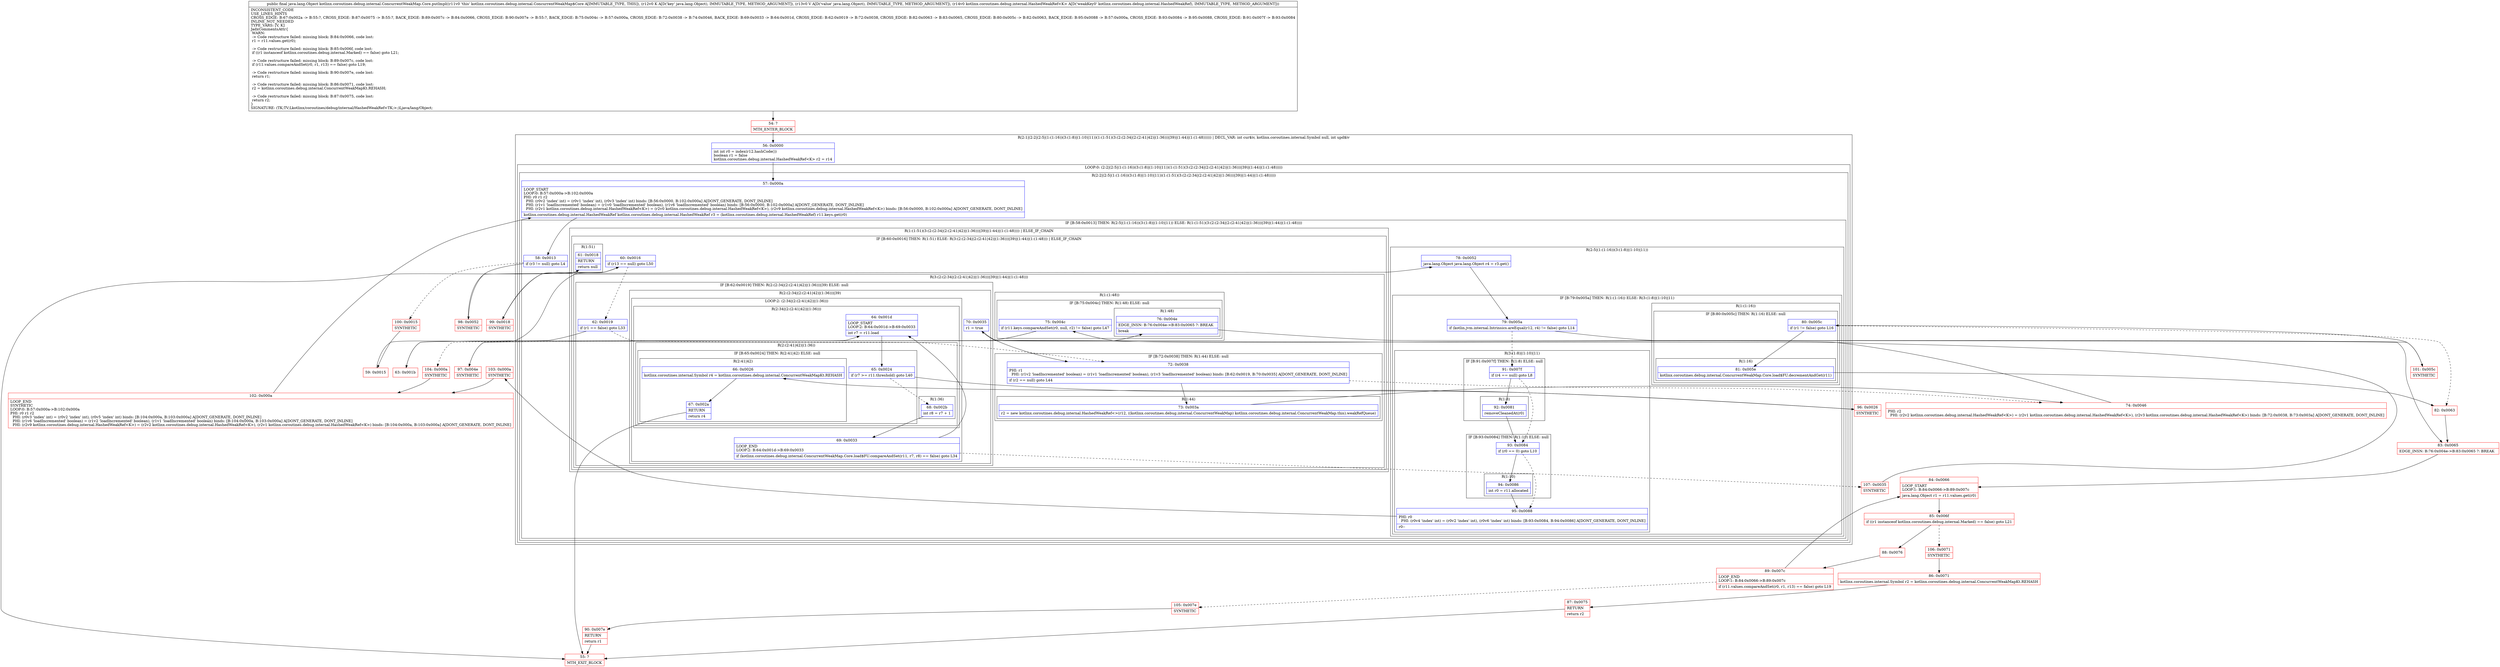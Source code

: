digraph "CFG forkotlinx.coroutines.debug.internal.ConcurrentWeakMap.Core.putImpl(Ljava\/lang\/Object;Ljava\/lang\/Object;Lkotlinx\/coroutines\/debug\/internal\/HashedWeakRef;)Ljava\/lang\/Object;" {
subgraph cluster_Region_1544667112 {
label = "R(2:1|(2:2|(2:5|(1:(1:16))(3:(1:8)|(1:10)|11))(1:(1:51)(3:(2:(2:34|(2:(2:41|42)|(1:36)))|39)|(1:44)|(1:(1:48)))))) | DECL_VAR: int cur$iv, kotlinx.coroutines.internal.Symbol null, int upd$iv\l";
node [shape=record,color=blue];
Node_56 [shape=record,label="{56\:\ 0x0000|int int r0 = index(r12.hashCode())\lboolean r1 = false\lkotlinx.coroutines.debug.internal.HashedWeakRef\<K\> r2 = r14\l}"];
subgraph cluster_LoopRegion_1694455798 {
label = "LOOP:0: (2:2|(2:5|(1:(1:16))(3:(1:8)|(1:10)|11))(1:(1:51)(3:(2:(2:34|(2:(2:41|42)|(1:36)))|39)|(1:44)|(1:(1:48)))))";
node [shape=record,color=blue];
subgraph cluster_Region_413911123 {
label = "R(2:2|(2:5|(1:(1:16))(3:(1:8)|(1:10)|11))(1:(1:51)(3:(2:(2:34|(2:(2:41|42)|(1:36)))|39)|(1:44)|(1:(1:48)))))";
node [shape=record,color=blue];
Node_57 [shape=record,label="{57\:\ 0x000a|LOOP_START\lLOOP:0: B:57:0x000a\-\>B:102:0x000a\lPHI: r0 r1 r2 \l  PHI: (r0v2 'index' int) = (r0v1 'index' int), (r0v3 'index' int) binds: [B:56:0x0000, B:102:0x000a] A[DONT_GENERATE, DONT_INLINE]\l  PHI: (r1v1 'loadIncremented' boolean) = (r1v0 'loadIncremented' boolean), (r1v6 'loadIncremented' boolean) binds: [B:56:0x0000, B:102:0x000a] A[DONT_GENERATE, DONT_INLINE]\l  PHI: (r2v1 kotlinx.coroutines.debug.internal.HashedWeakRef\<K\>) = (r2v0 kotlinx.coroutines.debug.internal.HashedWeakRef\<K\>), (r2v9 kotlinx.coroutines.debug.internal.HashedWeakRef\<K\>) binds: [B:56:0x0000, B:102:0x000a] A[DONT_GENERATE, DONT_INLINE]\l|kotlinx.coroutines.debug.internal.HashedWeakRef kotlinx.coroutines.debug.internal.HashedWeakRef r3 = (kotlinx.coroutines.debug.internal.HashedWeakRef) r11.keys.get(r0)\l}"];
subgraph cluster_IfRegion_431420705 {
label = "IF [B:58:0x0013] THEN: R(2:5|(1:(1:16))(3:(1:8)|(1:10)|11)) ELSE: R(1:(1:51)(3:(2:(2:34|(2:(2:41|42)|(1:36)))|39)|(1:44)|(1:(1:48))))";
node [shape=record,color=blue];
Node_58 [shape=record,label="{58\:\ 0x0013|if (r3 != null) goto L4\l}"];
subgraph cluster_Region_1578130683 {
label = "R(2:5|(1:(1:16))(3:(1:8)|(1:10)|11))";
node [shape=record,color=blue];
Node_78 [shape=record,label="{78\:\ 0x0052|java.lang.Object java.lang.Object r4 = r3.get()\l}"];
subgraph cluster_IfRegion_1223918976 {
label = "IF [B:79:0x005a] THEN: R(1:(1:16)) ELSE: R(3:(1:8)|(1:10)|11)";
node [shape=record,color=blue];
Node_79 [shape=record,label="{79\:\ 0x005a|if (kotlin.jvm.internal.Intrinsics.areEqual(r12, r4) != false) goto L14\l}"];
subgraph cluster_Region_1412644570 {
label = "R(1:(1:16))";
node [shape=record,color=blue];
subgraph cluster_IfRegion_353527750 {
label = "IF [B:80:0x005c] THEN: R(1:16) ELSE: null";
node [shape=record,color=blue];
Node_80 [shape=record,label="{80\:\ 0x005c|if (r1 != false) goto L16\l}"];
subgraph cluster_Region_994196679 {
label = "R(1:16)";
node [shape=record,color=blue];
Node_81 [shape=record,label="{81\:\ 0x005e|kotlinx.coroutines.debug.internal.ConcurrentWeakMap.Core.load$FU.decrementAndGet(r11)\l}"];
}
}
}
subgraph cluster_Region_153987536 {
label = "R(3:(1:8)|(1:10)|11)";
node [shape=record,color=blue];
subgraph cluster_IfRegion_438525789 {
label = "IF [B:91:0x007f] THEN: R(1:8) ELSE: null";
node [shape=record,color=blue];
Node_91 [shape=record,label="{91\:\ 0x007f|if (r4 == null) goto L8\l}"];
subgraph cluster_Region_1234487889 {
label = "R(1:8)";
node [shape=record,color=blue];
Node_92 [shape=record,label="{92\:\ 0x0081|removeCleanedAt(r0)\l}"];
}
}
subgraph cluster_IfRegion_756255130 {
label = "IF [B:93:0x0084] THEN: R(1:10) ELSE: null";
node [shape=record,color=blue];
Node_93 [shape=record,label="{93\:\ 0x0084|if (r0 == 0) goto L10\l}"];
subgraph cluster_Region_529649891 {
label = "R(1:10)";
node [shape=record,color=blue];
Node_94 [shape=record,label="{94\:\ 0x0086|int r0 = r11.allocated\l}"];
}
}
Node_95 [shape=record,label="{95\:\ 0x0088|PHI: r0 \l  PHI: (r0v4 'index' int) = (r0v2 'index' int), (r0v6 'index' int) binds: [B:93:0x0084, B:94:0x0086] A[DONT_GENERATE, DONT_INLINE]\l|r0\-\-\l}"];
}
}
}
subgraph cluster_Region_160800265 {
label = "R(1:(1:51)(3:(2:(2:34|(2:(2:41|42)|(1:36)))|39)|(1:44)|(1:(1:48)))) | ELSE_IF_CHAIN\l";
node [shape=record,color=blue];
subgraph cluster_IfRegion_399194154 {
label = "IF [B:60:0x0016] THEN: R(1:51) ELSE: R(3:(2:(2:34|(2:(2:41|42)|(1:36)))|39)|(1:44)|(1:(1:48))) | ELSE_IF_CHAIN\l";
node [shape=record,color=blue];
Node_60 [shape=record,label="{60\:\ 0x0016|if (r13 == null) goto L50\l}"];
subgraph cluster_Region_1522733543 {
label = "R(1:51)";
node [shape=record,color=blue];
Node_61 [shape=record,label="{61\:\ 0x0018|RETURN\l|return null\l}"];
}
subgraph cluster_Region_1892526716 {
label = "R(3:(2:(2:34|(2:(2:41|42)|(1:36)))|39)|(1:44)|(1:(1:48)))";
node [shape=record,color=blue];
subgraph cluster_IfRegion_612135847 {
label = "IF [B:62:0x0019] THEN: R(2:(2:34|(2:(2:41|42)|(1:36)))|39) ELSE: null";
node [shape=record,color=blue];
Node_62 [shape=record,label="{62\:\ 0x0019|if (r1 == false) goto L33\l}"];
subgraph cluster_Region_2050747538 {
label = "R(2:(2:34|(2:(2:41|42)|(1:36)))|39)";
node [shape=record,color=blue];
subgraph cluster_LoopRegion_708523673 {
label = "LOOP:2: (2:34|(2:(2:41|42)|(1:36)))";
node [shape=record,color=blue];
Node_69 [shape=record,label="{69\:\ 0x0033|LOOP_END\lLOOP:2: B:64:0x001d\-\>B:69:0x0033\l|if (kotlinx.coroutines.debug.internal.ConcurrentWeakMap.Core.load$FU.compareAndSet(r11, r7, r8) == false) goto L34\l}"];
subgraph cluster_Region_1362513769 {
label = "R(2:34|(2:(2:41|42)|(1:36)))";
node [shape=record,color=blue];
Node_64 [shape=record,label="{64\:\ 0x001d|LOOP_START\lLOOP:2: B:64:0x001d\-\>B:69:0x0033\l|int r7 = r11.load\l}"];
subgraph cluster_Region_1426921402 {
label = "R(2:(2:41|42)|(1:36))";
node [shape=record,color=blue];
subgraph cluster_IfRegion_76206338 {
label = "IF [B:65:0x0024] THEN: R(2:41|42) ELSE: null";
node [shape=record,color=blue];
Node_65 [shape=record,label="{65\:\ 0x0024|if (r7 \>= r11.threshold) goto L40\l}"];
subgraph cluster_Region_999289750 {
label = "R(2:41|42)";
node [shape=record,color=blue];
Node_66 [shape=record,label="{66\:\ 0x0026|kotlinx.coroutines.internal.Symbol r4 = kotlinx.coroutines.debug.internal.ConcurrentWeakMapKt.REHASH\l}"];
Node_67 [shape=record,label="{67\:\ 0x002a|RETURN\l|return r4\l}"];
}
}
subgraph cluster_Region_1486992108 {
label = "R(1:36)";
node [shape=record,color=blue];
Node_68 [shape=record,label="{68\:\ 0x002b|int r8 = r7 + 1\l}"];
}
}
}
}
Node_70 [shape=record,label="{70\:\ 0x0035|r1 = true\l}"];
}
}
subgraph cluster_IfRegion_530353475 {
label = "IF [B:72:0x0038] THEN: R(1:44) ELSE: null";
node [shape=record,color=blue];
Node_72 [shape=record,label="{72\:\ 0x0038|PHI: r1 \l  PHI: (r1v2 'loadIncremented' boolean) = (r1v1 'loadIncremented' boolean), (r1v3 'loadIncremented' boolean) binds: [B:62:0x0019, B:70:0x0035] A[DONT_GENERATE, DONT_INLINE]\l|if (r2 == null) goto L44\l}"];
subgraph cluster_Region_979810785 {
label = "R(1:44)";
node [shape=record,color=blue];
Node_73 [shape=record,label="{73\:\ 0x003a|r2 = new kotlinx.coroutines.debug.internal.HashedWeakRef\<\>(r12, ((kotlinx.coroutines.debug.internal.ConcurrentWeakMap) kotlinx.coroutines.debug.internal.ConcurrentWeakMap.this).weakRefQueue)\l}"];
}
}
subgraph cluster_Region_457797465 {
label = "R(1:(1:48))";
node [shape=record,color=blue];
subgraph cluster_IfRegion_1007960595 {
label = "IF [B:75:0x004c] THEN: R(1:48) ELSE: null";
node [shape=record,color=blue];
Node_75 [shape=record,label="{75\:\ 0x004c|if (r11.keys.compareAndSet(r0, null, r2) != false) goto L47\l}"];
subgraph cluster_Region_1506220542 {
label = "R(1:48)";
node [shape=record,color=blue];
Node_76 [shape=record,label="{76\:\ 0x004e|EDGE_INSN: B:76:0x004e\-\>B:83:0x0065 ?: BREAK  \l|break\l}"];
}
}
}
}
}
}
}
}
}
}
Node_54 [shape=record,color=red,label="{54\:\ ?|MTH_ENTER_BLOCK\l}"];
Node_98 [shape=record,color=red,label="{98\:\ 0x0052|SYNTHETIC\l}"];
Node_103 [shape=record,color=red,label="{103\:\ 0x000a|SYNTHETIC\l}"];
Node_102 [shape=record,color=red,label="{102\:\ 0x000a|LOOP_END\lSYNTHETIC\lLOOP:0: B:57:0x000a\-\>B:102:0x000a\lPHI: r0 r1 r2 \l  PHI: (r0v3 'index' int) = (r0v2 'index' int), (r0v5 'index' int) binds: [B:104:0x000a, B:103:0x000a] A[DONT_GENERATE, DONT_INLINE]\l  PHI: (r1v6 'loadIncremented' boolean) = (r1v2 'loadIncremented' boolean), (r1v1 'loadIncremented' boolean) binds: [B:104:0x000a, B:103:0x000a] A[DONT_GENERATE, DONT_INLINE]\l  PHI: (r2v9 kotlinx.coroutines.debug.internal.HashedWeakRef\<K\>) = (r2v2 kotlinx.coroutines.debug.internal.HashedWeakRef\<K\>), (r2v1 kotlinx.coroutines.debug.internal.HashedWeakRef\<K\>) binds: [B:104:0x000a, B:103:0x000a] A[DONT_GENERATE, DONT_INLINE]\l}"];
Node_101 [shape=record,color=red,label="{101\:\ 0x005c|SYNTHETIC\l}"];
Node_82 [shape=record,color=red,label="{82\:\ 0x0063}"];
Node_83 [shape=record,color=red,label="{83\:\ 0x0065|EDGE_INSN: B:76:0x004e\-\>B:83:0x0065 ?: BREAK  \l}"];
Node_84 [shape=record,color=red,label="{84\:\ 0x0066|LOOP_START\lLOOP:1: B:84:0x0066\-\>B:89:0x007c\l|java.lang.Object r1 = r11.values.get(r0)\l}"];
Node_85 [shape=record,color=red,label="{85\:\ 0x006f|if ((r1 instanceof kotlinx.coroutines.debug.internal.Marked) == false) goto L21\l}"];
Node_88 [shape=record,color=red,label="{88\:\ 0x0076}"];
Node_89 [shape=record,color=red,label="{89\:\ 0x007c|LOOP_END\lLOOP:1: B:84:0x0066\-\>B:89:0x007c\l|if (r11.values.compareAndSet(r0, r1, r13) == false) goto L19\l}"];
Node_105 [shape=record,color=red,label="{105\:\ 0x007e|SYNTHETIC\l}"];
Node_90 [shape=record,color=red,label="{90\:\ 0x007e|RETURN\l|return r1\l}"];
Node_55 [shape=record,color=red,label="{55\:\ ?|MTH_EXIT_BLOCK\l}"];
Node_106 [shape=record,color=red,label="{106\:\ 0x0071|SYNTHETIC\l}"];
Node_86 [shape=record,color=red,label="{86\:\ 0x0071|kotlinx.coroutines.internal.Symbol r2 = kotlinx.coroutines.debug.internal.ConcurrentWeakMapKt.REHASH\l}"];
Node_87 [shape=record,color=red,label="{87\:\ 0x0075|RETURN\l|return r2\l}"];
Node_100 [shape=record,color=red,label="{100\:\ 0x0015|SYNTHETIC\l}"];
Node_59 [shape=record,color=red,label="{59\:\ 0x0015}"];
Node_63 [shape=record,color=red,label="{63\:\ 0x001b}"];
Node_107 [shape=record,color=red,label="{107\:\ 0x0035|SYNTHETIC\l}"];
Node_96 [shape=record,color=red,label="{96\:\ 0x0026|SYNTHETIC\l}"];
Node_74 [shape=record,color=red,label="{74\:\ 0x0046|PHI: r2 \l  PHI: (r2v2 kotlinx.coroutines.debug.internal.HashedWeakRef\<K\>) = (r2v1 kotlinx.coroutines.debug.internal.HashedWeakRef\<K\>), (r2v3 kotlinx.coroutines.debug.internal.HashedWeakRef\<K\>) binds: [B:72:0x0038, B:73:0x003a] A[DONT_GENERATE, DONT_INLINE]\l}"];
Node_97 [shape=record,color=red,label="{97\:\ 0x004e|SYNTHETIC\l}"];
Node_104 [shape=record,color=red,label="{104\:\ 0x000a|SYNTHETIC\l}"];
Node_99 [shape=record,color=red,label="{99\:\ 0x0018|SYNTHETIC\l}"];
MethodNode[shape=record,label="{public final java.lang.Object kotlinx.coroutines.debug.internal.ConcurrentWeakMap.Core.putImpl((r11v0 'this' kotlinx.coroutines.debug.internal.ConcurrentWeakMap$Core A[IMMUTABLE_TYPE, THIS]), (r12v0 K A[D('key' java.lang.Object), IMMUTABLE_TYPE, METHOD_ARGUMENT]), (r13v0 V A[D('value' java.lang.Object), IMMUTABLE_TYPE, METHOD_ARGUMENT]), (r14v0 kotlinx.coroutines.debug.internal.HashedWeakRef\<K\> A[D('weakKey0' kotlinx.coroutines.debug.internal.HashedWeakRef), IMMUTABLE_TYPE, METHOD_ARGUMENT]))  | INCONSISTENT_CODE\lUSE_LINES_HINTS\lCROSS_EDGE: B:67:0x002a \-\> B:55:?, CROSS_EDGE: B:87:0x0075 \-\> B:55:?, BACK_EDGE: B:89:0x007c \-\> B:84:0x0066, CROSS_EDGE: B:90:0x007e \-\> B:55:?, BACK_EDGE: B:75:0x004c \-\> B:57:0x000a, CROSS_EDGE: B:72:0x0038 \-\> B:74:0x0046, BACK_EDGE: B:69:0x0033 \-\> B:64:0x001d, CROSS_EDGE: B:62:0x0019 \-\> B:72:0x0038, CROSS_EDGE: B:82:0x0063 \-\> B:83:0x0065, CROSS_EDGE: B:80:0x005c \-\> B:82:0x0063, BACK_EDGE: B:95:0x0088 \-\> B:57:0x000a, CROSS_EDGE: B:93:0x0084 \-\> B:95:0x0088, CROSS_EDGE: B:91:0x007f \-\> B:93:0x0084\lINLINE_NOT_NEEDED\lTYPE_VARS: [V, K]\lJadxCommentsAttr\{\l WARN: \l \-\> Code restructure failed: missing block: B:84:0x0066, code lost:\l    r1 = r11.values.get(r0);\l\l \-\> Code restructure failed: missing block: B:85:0x006f, code lost:\l    if ((r1 instanceof kotlinx.coroutines.debug.internal.Marked) == false) goto L21;\l\l \-\> Code restructure failed: missing block: B:89:0x007c, code lost:\l    if (r11.values.compareAndSet(r0, r1, r13) == false) goto L19;\l\l \-\> Code restructure failed: missing block: B:90:0x007e, code lost:\l    return r1;\l\l \-\> Code restructure failed: missing block: B:86:0x0071, code lost:\l    r2 = kotlinx.coroutines.debug.internal.ConcurrentWeakMapKt.REHASH;\l\l \-\> Code restructure failed: missing block: B:87:0x0075, code lost:\l    return r2;\l\}\lSIGNATURE: (TK;TV;Lkotlinx\/coroutines\/debug\/internal\/HashedWeakRef\<TK;\>;)Ljava\/lang\/Object;\l}"];
MethodNode -> Node_54;Node_56 -> Node_57;
Node_57 -> Node_58;
Node_58 -> Node_98;
Node_58 -> Node_100[style=dashed];
Node_78 -> Node_79;
Node_79 -> Node_91[style=dashed];
Node_79 -> Node_101;
Node_80 -> Node_81;
Node_80 -> Node_82[style=dashed];
Node_81 -> Node_82;
Node_91 -> Node_92;
Node_91 -> Node_93[style=dashed];
Node_92 -> Node_93;
Node_93 -> Node_94;
Node_93 -> Node_95[style=dashed];
Node_94 -> Node_95;
Node_95 -> Node_103;
Node_60 -> Node_62[style=dashed];
Node_60 -> Node_99;
Node_61 -> Node_55;
Node_62 -> Node_63;
Node_62 -> Node_72[style=dashed];
Node_69 -> Node_64;
Node_69 -> Node_107[style=dashed];
Node_64 -> Node_65;
Node_65 -> Node_68[style=dashed];
Node_65 -> Node_96;
Node_66 -> Node_67;
Node_67 -> Node_55;
Node_68 -> Node_69;
Node_70 -> Node_72;
Node_72 -> Node_73;
Node_72 -> Node_74[style=dashed];
Node_73 -> Node_74;
Node_75 -> Node_97;
Node_75 -> Node_104[style=dashed];
Node_76 -> Node_83;
Node_54 -> Node_56;
Node_98 -> Node_78;
Node_103 -> Node_102;
Node_102 -> Node_57;
Node_101 -> Node_80;
Node_82 -> Node_83;
Node_83 -> Node_84;
Node_84 -> Node_85;
Node_85 -> Node_88;
Node_85 -> Node_106[style=dashed];
Node_88 -> Node_89;
Node_89 -> Node_84;
Node_89 -> Node_105[style=dashed];
Node_105 -> Node_90;
Node_90 -> Node_55;
Node_106 -> Node_86;
Node_86 -> Node_87;
Node_87 -> Node_55;
Node_100 -> Node_59;
Node_59 -> Node_60;
Node_63 -> Node_64;
Node_107 -> Node_70;
Node_96 -> Node_66;
Node_74 -> Node_75;
Node_97 -> Node_76;
Node_104 -> Node_102;
Node_99 -> Node_61;
}

